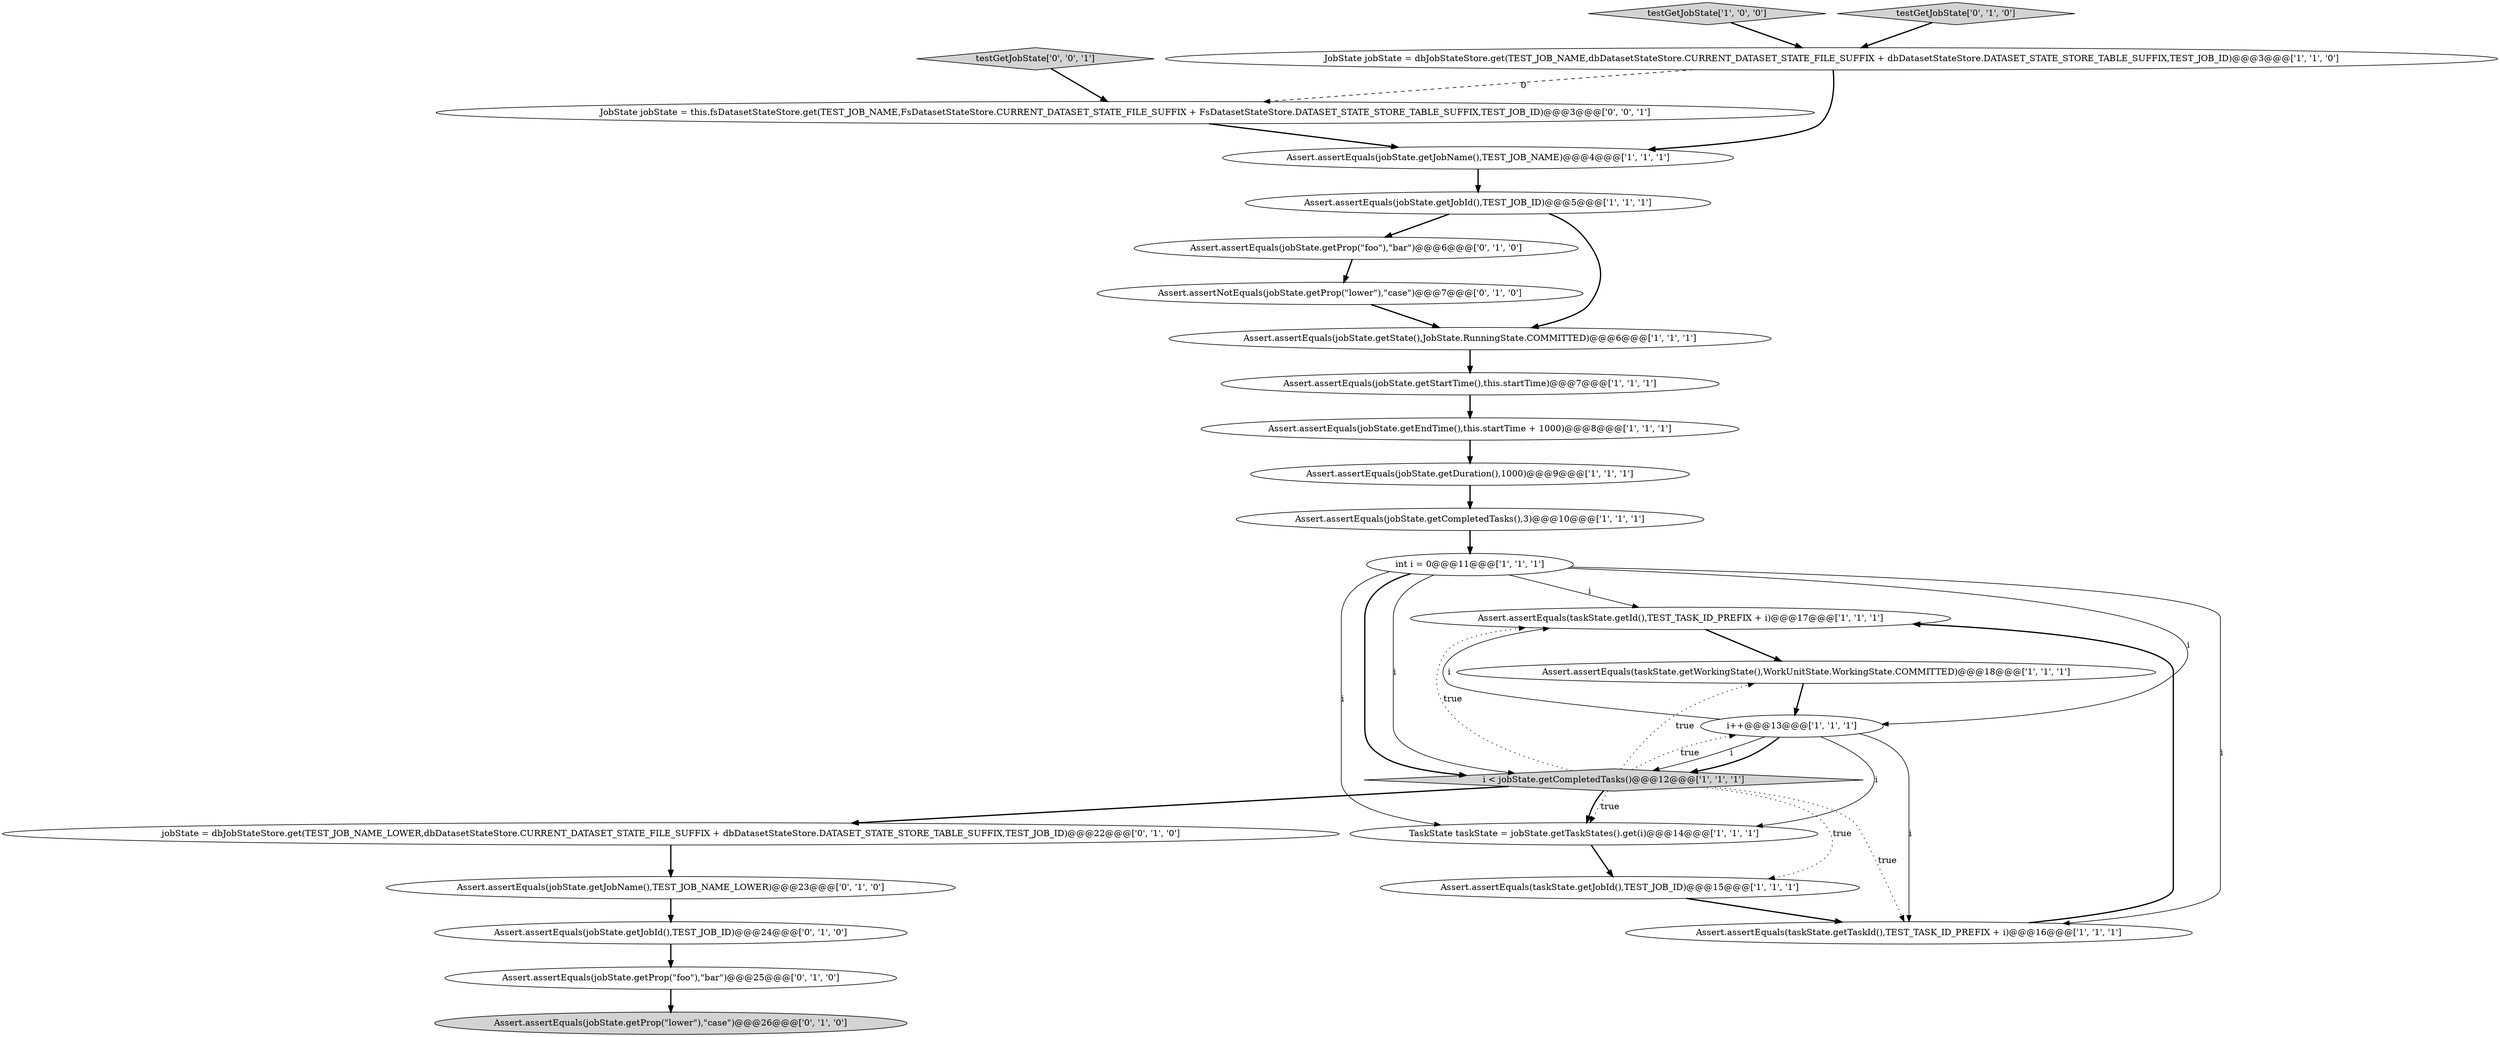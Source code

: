 digraph {
23 [style = filled, label = "Assert.assertNotEquals(jobState.getProp(\"lower\"),\"case\")@@@7@@@['0', '1', '0']", fillcolor = white, shape = ellipse image = "AAA1AAABBB2BBB"];
16 [style = filled, label = "Assert.assertEquals(jobState.getJobId(),TEST_JOB_ID)@@@5@@@['1', '1', '1']", fillcolor = white, shape = ellipse image = "AAA0AAABBB1BBB"];
19 [style = filled, label = "jobState = dbJobStateStore.get(TEST_JOB_NAME_LOWER,dbDatasetStateStore.CURRENT_DATASET_STATE_FILE_SUFFIX + dbDatasetStateStore.DATASET_STATE_STORE_TABLE_SUFFIX,TEST_JOB_ID)@@@22@@@['0', '1', '0']", fillcolor = white, shape = ellipse image = "AAA1AAABBB2BBB"];
14 [style = filled, label = "Assert.assertEquals(taskState.getId(),TEST_TASK_ID_PREFIX + i)@@@17@@@['1', '1', '1']", fillcolor = white, shape = ellipse image = "AAA0AAABBB1BBB"];
25 [style = filled, label = "JobState jobState = this.fsDatasetStateStore.get(TEST_JOB_NAME,FsDatasetStateStore.CURRENT_DATASET_STATE_FILE_SUFFIX + FsDatasetStateStore.DATASET_STATE_STORE_TABLE_SUFFIX,TEST_JOB_ID)@@@3@@@['0', '0', '1']", fillcolor = white, shape = ellipse image = "AAA0AAABBB3BBB"];
0 [style = filled, label = "Assert.assertEquals(jobState.getCompletedTasks(),3)@@@10@@@['1', '1', '1']", fillcolor = white, shape = ellipse image = "AAA0AAABBB1BBB"];
12 [style = filled, label = "testGetJobState['1', '0', '0']", fillcolor = lightgray, shape = diamond image = "AAA0AAABBB1BBB"];
13 [style = filled, label = "Assert.assertEquals(taskState.getJobId(),TEST_JOB_ID)@@@15@@@['1', '1', '1']", fillcolor = white, shape = ellipse image = "AAA0AAABBB1BBB"];
18 [style = filled, label = "testGetJobState['0', '1', '0']", fillcolor = lightgray, shape = diamond image = "AAA0AAABBB2BBB"];
7 [style = filled, label = "Assert.assertEquals(jobState.getDuration(),1000)@@@9@@@['1', '1', '1']", fillcolor = white, shape = ellipse image = "AAA0AAABBB1BBB"];
22 [style = filled, label = "Assert.assertEquals(jobState.getJobName(),TEST_JOB_NAME_LOWER)@@@23@@@['0', '1', '0']", fillcolor = white, shape = ellipse image = "AAA1AAABBB2BBB"];
8 [style = filled, label = "TaskState taskState = jobState.getTaskStates().get(i)@@@14@@@['1', '1', '1']", fillcolor = white, shape = ellipse image = "AAA0AAABBB1BBB"];
26 [style = filled, label = "testGetJobState['0', '0', '1']", fillcolor = lightgray, shape = diamond image = "AAA0AAABBB3BBB"];
17 [style = filled, label = "Assert.assertEquals(jobState.getProp(\"foo\"),\"bar\")@@@6@@@['0', '1', '0']", fillcolor = white, shape = ellipse image = "AAA1AAABBB2BBB"];
21 [style = filled, label = "Assert.assertEquals(jobState.getProp(\"lower\"),\"case\")@@@26@@@['0', '1', '0']", fillcolor = lightgray, shape = ellipse image = "AAA1AAABBB2BBB"];
1 [style = filled, label = "i < jobState.getCompletedTasks()@@@12@@@['1', '1', '1']", fillcolor = lightgray, shape = diamond image = "AAA0AAABBB1BBB"];
15 [style = filled, label = "Assert.assertEquals(jobState.getStartTime(),this.startTime)@@@7@@@['1', '1', '1']", fillcolor = white, shape = ellipse image = "AAA0AAABBB1BBB"];
24 [style = filled, label = "Assert.assertEquals(jobState.getProp(\"foo\"),\"bar\")@@@25@@@['0', '1', '0']", fillcolor = white, shape = ellipse image = "AAA1AAABBB2BBB"];
3 [style = filled, label = "Assert.assertEquals(jobState.getEndTime(),this.startTime + 1000)@@@8@@@['1', '1', '1']", fillcolor = white, shape = ellipse image = "AAA0AAABBB1BBB"];
6 [style = filled, label = "Assert.assertEquals(taskState.getWorkingState(),WorkUnitState.WorkingState.COMMITTED)@@@18@@@['1', '1', '1']", fillcolor = white, shape = ellipse image = "AAA0AAABBB1BBB"];
20 [style = filled, label = "Assert.assertEquals(jobState.getJobId(),TEST_JOB_ID)@@@24@@@['0', '1', '0']", fillcolor = white, shape = ellipse image = "AAA1AAABBB2BBB"];
5 [style = filled, label = "i++@@@13@@@['1', '1', '1']", fillcolor = white, shape = ellipse image = "AAA0AAABBB1BBB"];
10 [style = filled, label = "Assert.assertEquals(jobState.getState(),JobState.RunningState.COMMITTED)@@@6@@@['1', '1', '1']", fillcolor = white, shape = ellipse image = "AAA0AAABBB1BBB"];
2 [style = filled, label = "Assert.assertEquals(jobState.getJobName(),TEST_JOB_NAME)@@@4@@@['1', '1', '1']", fillcolor = white, shape = ellipse image = "AAA0AAABBB1BBB"];
11 [style = filled, label = "JobState jobState = dbJobStateStore.get(TEST_JOB_NAME,dbDatasetStateStore.CURRENT_DATASET_STATE_FILE_SUFFIX + dbDatasetStateStore.DATASET_STATE_STORE_TABLE_SUFFIX,TEST_JOB_ID)@@@3@@@['1', '1', '0']", fillcolor = white, shape = ellipse image = "AAA0AAABBB1BBB"];
4 [style = filled, label = "Assert.assertEquals(taskState.getTaskId(),TEST_TASK_ID_PREFIX + i)@@@16@@@['1', '1', '1']", fillcolor = white, shape = ellipse image = "AAA0AAABBB1BBB"];
9 [style = filled, label = "int i = 0@@@11@@@['1', '1', '1']", fillcolor = white, shape = ellipse image = "AAA0AAABBB1BBB"];
24->21 [style = bold, label=""];
1->8 [style = dotted, label="true"];
13->4 [style = bold, label=""];
9->14 [style = solid, label="i"];
5->8 [style = solid, label="i"];
23->10 [style = bold, label=""];
25->2 [style = bold, label=""];
5->1 [style = bold, label=""];
11->25 [style = dashed, label="0"];
1->8 [style = bold, label=""];
0->9 [style = bold, label=""];
9->8 [style = solid, label="i"];
5->4 [style = solid, label="i"];
19->22 [style = bold, label=""];
22->20 [style = bold, label=""];
1->6 [style = dotted, label="true"];
3->7 [style = bold, label=""];
16->10 [style = bold, label=""];
11->2 [style = bold, label=""];
9->4 [style = solid, label="i"];
5->1 [style = solid, label="i"];
26->25 [style = bold, label=""];
1->5 [style = dotted, label="true"];
1->13 [style = dotted, label="true"];
7->0 [style = bold, label=""];
8->13 [style = bold, label=""];
6->5 [style = bold, label=""];
14->6 [style = bold, label=""];
1->19 [style = bold, label=""];
17->23 [style = bold, label=""];
15->3 [style = bold, label=""];
4->14 [style = bold, label=""];
20->24 [style = bold, label=""];
2->16 [style = bold, label=""];
12->11 [style = bold, label=""];
10->15 [style = bold, label=""];
16->17 [style = bold, label=""];
1->14 [style = dotted, label="true"];
9->5 [style = solid, label="i"];
9->1 [style = bold, label=""];
1->4 [style = dotted, label="true"];
18->11 [style = bold, label=""];
9->1 [style = solid, label="i"];
5->14 [style = solid, label="i"];
}
